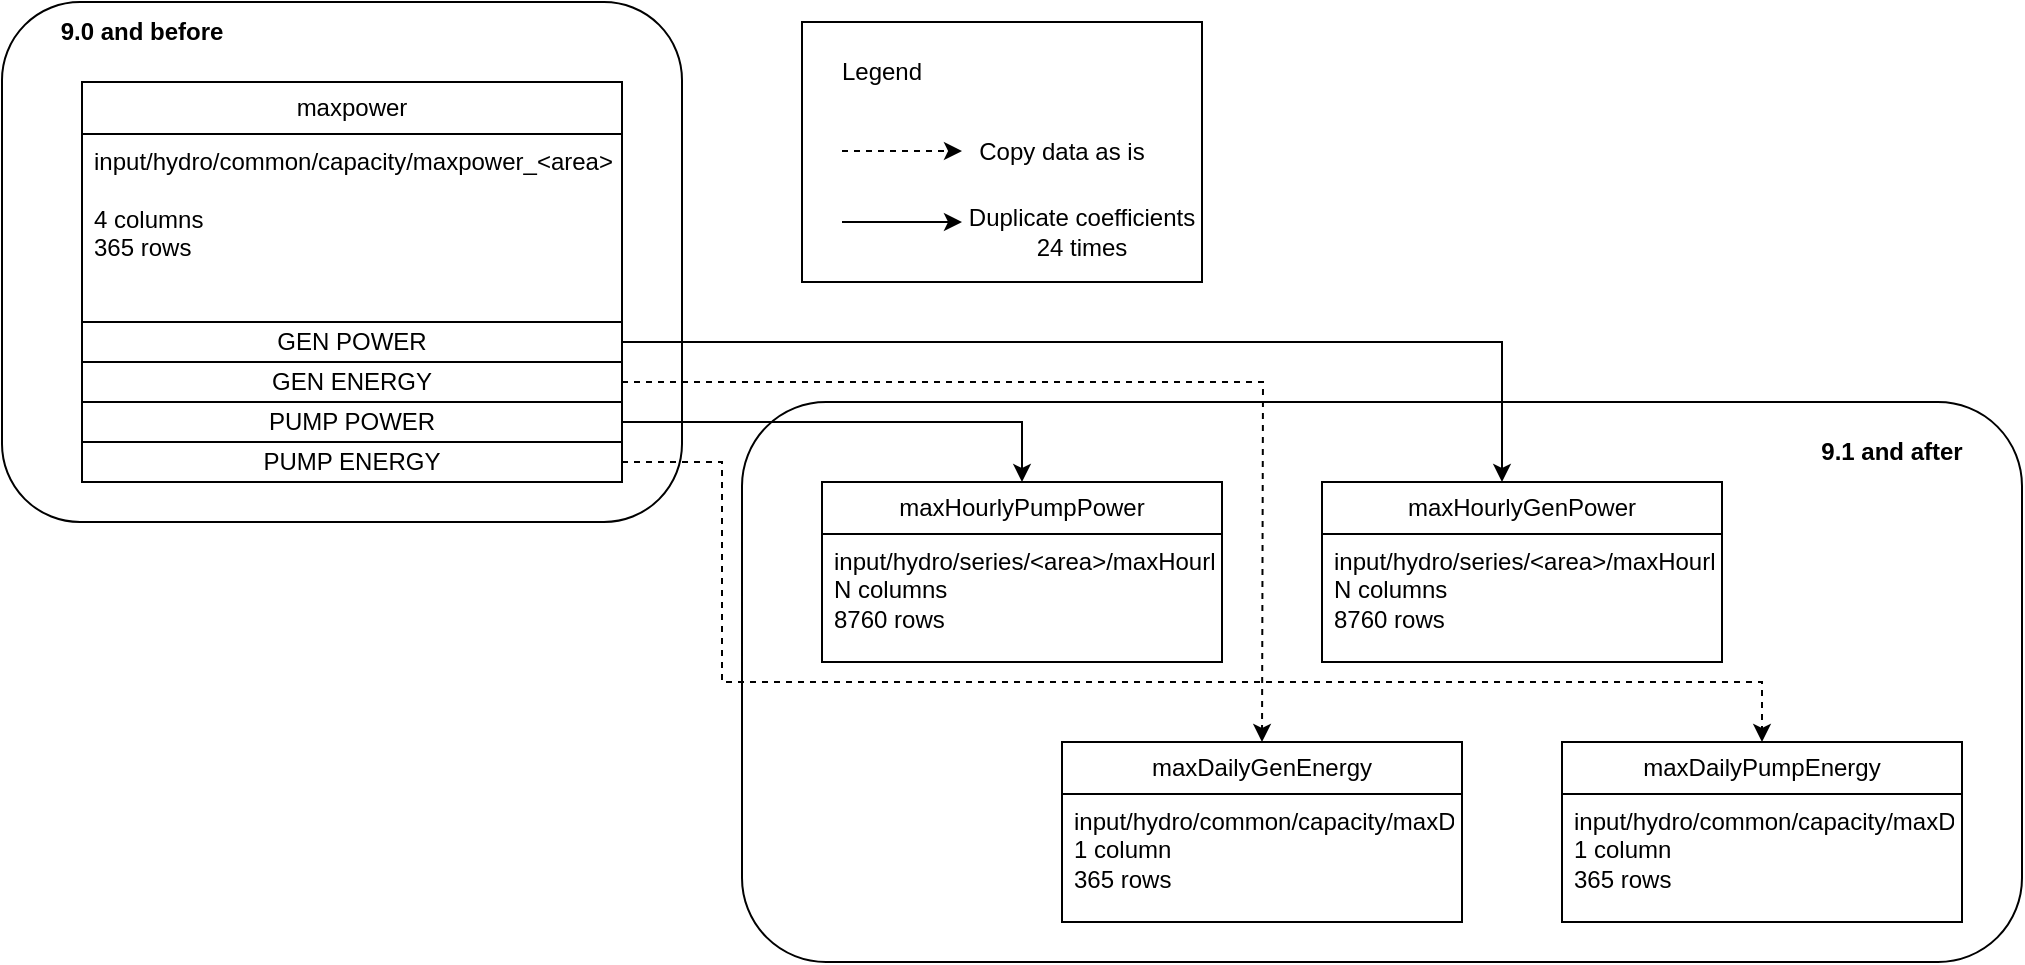 <mxfile version="24.0.4" type="device">
  <diagram name="Page-1" id="Kyvzz6OrJYYe4iwYSb0X">
    <mxGraphModel dx="1194" dy="792" grid="1" gridSize="10" guides="1" tooltips="1" connect="1" arrows="1" fold="1" page="1" pageScale="1" pageWidth="827" pageHeight="1169" math="0" shadow="0">
      <root>
        <mxCell id="0" />
        <mxCell id="1" parent="0" />
        <mxCell id="lWOmYwpAASeuPBXCEZz9-40" value="" style="rounded=1;whiteSpace=wrap;html=1;" vertex="1" parent="1">
          <mxGeometry x="400" y="530" width="640" height="280" as="geometry" />
        </mxCell>
        <mxCell id="lWOmYwpAASeuPBXCEZz9-38" value="" style="rounded=1;whiteSpace=wrap;html=1;" vertex="1" parent="1">
          <mxGeometry x="30" y="330" width="340" height="260" as="geometry" />
        </mxCell>
        <mxCell id="lWOmYwpAASeuPBXCEZz9-36" value="" style="html=1;whiteSpace=wrap;" vertex="1" parent="1">
          <mxGeometry x="430" y="340" width="200" height="130" as="geometry" />
        </mxCell>
        <mxCell id="lWOmYwpAASeuPBXCEZz9-2" value="maxpower" style="swimlane;fontStyle=0;childLayout=stackLayout;horizontal=1;startSize=26;fillColor=none;horizontalStack=0;resizeParent=1;resizeParentMax=0;resizeLast=0;collapsible=1;marginBottom=0;whiteSpace=wrap;html=1;" vertex="1" parent="1">
          <mxGeometry x="70" y="370" width="270" height="200" as="geometry" />
        </mxCell>
        <mxCell id="lWOmYwpAASeuPBXCEZz9-3" value="&lt;div&gt;input/hydro/common/capacity/maxpower_&amp;lt;area&amp;gt;.txt&lt;/div&gt;&lt;div&gt;&lt;br&gt;&lt;/div&gt;&lt;div&gt;4 columns&lt;br&gt;&lt;/div&gt;&lt;div&gt;365 rows&lt;br&gt;&lt;/div&gt;" style="text;strokeColor=none;fillColor=none;align=left;verticalAlign=top;spacingLeft=4;spacingRight=4;overflow=hidden;rotatable=0;points=[[0,0.5],[1,0.5]];portConstraint=eastwest;whiteSpace=wrap;html=1;" vertex="1" parent="lWOmYwpAASeuPBXCEZz9-2">
          <mxGeometry y="26" width="270" height="94" as="geometry" />
        </mxCell>
        <mxCell id="lWOmYwpAASeuPBXCEZz9-9" value="GEN POWER" style="rounded=0;whiteSpace=wrap;html=1;" vertex="1" parent="lWOmYwpAASeuPBXCEZz9-2">
          <mxGeometry y="120" width="270" height="20" as="geometry" />
        </mxCell>
        <mxCell id="lWOmYwpAASeuPBXCEZz9-23" style="edgeStyle=orthogonalEdgeStyle;rounded=0;orthogonalLoop=1;jettySize=auto;html=1;exitX=1;exitY=0.5;exitDx=0;exitDy=0;dashed=1;" edge="1" parent="lWOmYwpAASeuPBXCEZz9-2" source="lWOmYwpAASeuPBXCEZz9-8">
          <mxGeometry relative="1" as="geometry">
            <mxPoint x="590" y="330" as="targetPoint" />
          </mxGeometry>
        </mxCell>
        <mxCell id="lWOmYwpAASeuPBXCEZz9-8" value="GEN ENERGY" style="rounded=0;whiteSpace=wrap;html=1;" vertex="1" parent="lWOmYwpAASeuPBXCEZz9-2">
          <mxGeometry y="140" width="270" height="20" as="geometry" />
        </mxCell>
        <mxCell id="lWOmYwpAASeuPBXCEZz9-7" value="PUMP POWER" style="rounded=0;whiteSpace=wrap;html=1;" vertex="1" parent="lWOmYwpAASeuPBXCEZz9-2">
          <mxGeometry y="160" width="270" height="20" as="geometry" />
        </mxCell>
        <mxCell id="lWOmYwpAASeuPBXCEZz9-6" value="PUMP ENERGY" style="rounded=0;whiteSpace=wrap;html=1;" vertex="1" parent="lWOmYwpAASeuPBXCEZz9-2">
          <mxGeometry y="180" width="270" height="20" as="geometry" />
        </mxCell>
        <mxCell id="lWOmYwpAASeuPBXCEZz9-12" style="edgeStyle=orthogonalEdgeStyle;rounded=0;orthogonalLoop=1;jettySize=auto;html=1;exitX=1;exitY=0.5;exitDx=0;exitDy=0;entryX=0.5;entryY=0;entryDx=0;entryDy=0;" edge="1" parent="1" source="lWOmYwpAASeuPBXCEZz9-7" target="lWOmYwpAASeuPBXCEZz9-21">
          <mxGeometry relative="1" as="geometry">
            <mxPoint x="540" y="560" as="targetPoint" />
          </mxGeometry>
        </mxCell>
        <mxCell id="lWOmYwpAASeuPBXCEZz9-11" style="edgeStyle=orthogonalEdgeStyle;rounded=0;orthogonalLoop=1;jettySize=auto;html=1;exitX=1;exitY=0.5;exitDx=0;exitDy=0;entryX=0.5;entryY=0;entryDx=0;entryDy=0;" edge="1" parent="1" source="lWOmYwpAASeuPBXCEZz9-9">
          <mxGeometry relative="1" as="geometry">
            <mxPoint x="780" y="570" as="targetPoint" />
            <Array as="points">
              <mxPoint x="780" y="500" />
            </Array>
          </mxGeometry>
        </mxCell>
        <mxCell id="lWOmYwpAASeuPBXCEZz9-21" value="maxHourlyPumpPower" style="swimlane;fontStyle=0;childLayout=stackLayout;horizontal=1;startSize=26;fillColor=none;horizontalStack=0;resizeParent=1;resizeParentMax=0;resizeLast=0;collapsible=1;marginBottom=0;whiteSpace=wrap;html=1;" vertex="1" parent="1">
          <mxGeometry x="440" y="570" width="200" height="90" as="geometry" />
        </mxCell>
        <mxCell id="lWOmYwpAASeuPBXCEZz9-22" value="&lt;div&gt;input/hydro/series/&amp;lt;area&amp;gt;/maxHourlyPumpPower.txt&lt;br&gt;&lt;/div&gt;&lt;div&gt;N columns&lt;/div&gt;&lt;div&gt;8760 rows&lt;br&gt;&lt;/div&gt;" style="text;strokeColor=none;fillColor=none;align=left;verticalAlign=top;spacingLeft=4;spacingRight=4;overflow=hidden;rotatable=0;points=[[0,0.5],[1,0.5]];portConstraint=eastwest;whiteSpace=wrap;html=1;" vertex="1" parent="lWOmYwpAASeuPBXCEZz9-21">
          <mxGeometry y="26" width="200" height="64" as="geometry" />
        </mxCell>
        <mxCell id="lWOmYwpAASeuPBXCEZz9-24" style="edgeStyle=orthogonalEdgeStyle;rounded=0;orthogonalLoop=1;jettySize=auto;html=1;exitX=1;exitY=0.5;exitDx=0;exitDy=0;entryX=0.5;entryY=0;entryDx=0;entryDy=0;dashed=1;" edge="1" parent="1" source="lWOmYwpAASeuPBXCEZz9-6">
          <mxGeometry relative="1" as="geometry">
            <mxPoint x="910" y="700" as="targetPoint" />
            <Array as="points">
              <mxPoint x="390" y="560" />
              <mxPoint x="390" y="670" />
              <mxPoint x="910" y="670" />
            </Array>
          </mxGeometry>
        </mxCell>
        <mxCell id="lWOmYwpAASeuPBXCEZz9-28" value="" style="endArrow=classic;html=1;rounded=0;dashed=1;" edge="1" parent="1">
          <mxGeometry width="50" height="50" relative="1" as="geometry">
            <mxPoint x="450" y="404.5" as="sourcePoint" />
            <mxPoint x="510" y="404.5" as="targetPoint" />
          </mxGeometry>
        </mxCell>
        <mxCell id="lWOmYwpAASeuPBXCEZz9-29" value="Copy data as is" style="text;html=1;align=center;verticalAlign=middle;whiteSpace=wrap;rounded=0;" vertex="1" parent="1">
          <mxGeometry x="510" y="390" width="100" height="30" as="geometry" />
        </mxCell>
        <mxCell id="lWOmYwpAASeuPBXCEZz9-30" value="" style="endArrow=classic;html=1;rounded=0;" edge="1" parent="1">
          <mxGeometry width="50" height="50" relative="1" as="geometry">
            <mxPoint x="450" y="440" as="sourcePoint" />
            <mxPoint x="510" y="440" as="targetPoint" />
          </mxGeometry>
        </mxCell>
        <mxCell id="lWOmYwpAASeuPBXCEZz9-31" value="Duplicate coefficients 24 times" style="text;html=1;align=center;verticalAlign=middle;whiteSpace=wrap;rounded=0;" vertex="1" parent="1">
          <mxGeometry x="510" y="430" width="120" height="30" as="geometry" />
        </mxCell>
        <mxCell id="lWOmYwpAASeuPBXCEZz9-37" value="Legend" style="text;html=1;align=center;verticalAlign=middle;whiteSpace=wrap;rounded=0;" vertex="1" parent="1">
          <mxGeometry x="440" y="350" width="60" height="30" as="geometry" />
        </mxCell>
        <mxCell id="lWOmYwpAASeuPBXCEZz9-39" value="9.0 and before" style="text;html=1;align=center;verticalAlign=middle;whiteSpace=wrap;rounded=0;fontStyle=1" vertex="1" parent="1">
          <mxGeometry x="50" y="330" width="100" height="30" as="geometry" />
        </mxCell>
        <mxCell id="lWOmYwpAASeuPBXCEZz9-43" value="9.1 and after" style="text;html=1;align=center;verticalAlign=middle;whiteSpace=wrap;rounded=0;fontStyle=1" vertex="1" parent="1">
          <mxGeometry x="930" y="540" width="90" height="30" as="geometry" />
        </mxCell>
        <mxCell id="lWOmYwpAASeuPBXCEZz9-44" value="maxDailyGenEnergy" style="swimlane;fontStyle=0;childLayout=stackLayout;horizontal=1;startSize=26;fillColor=none;horizontalStack=0;resizeParent=1;resizeParentMax=0;resizeLast=0;collapsible=1;marginBottom=0;whiteSpace=wrap;html=1;" vertex="1" parent="1">
          <mxGeometry x="560" y="700" width="200" height="90" as="geometry" />
        </mxCell>
        <mxCell id="lWOmYwpAASeuPBXCEZz9-45" value="&lt;div&gt;input/hydro/common/capacity/maxDailyGenEnergy_&amp;lt;area&amp;gt;.txt&lt;/div&gt;&lt;div&gt;1 column&lt;/div&gt;&lt;div&gt;365 rows&lt;br&gt;&lt;/div&gt;" style="text;strokeColor=none;fillColor=none;align=left;verticalAlign=top;spacingLeft=4;spacingRight=4;overflow=hidden;rotatable=0;points=[[0,0.5],[1,0.5]];portConstraint=eastwest;whiteSpace=wrap;html=1;" vertex="1" parent="lWOmYwpAASeuPBXCEZz9-44">
          <mxGeometry y="26" width="200" height="64" as="geometry" />
        </mxCell>
        <mxCell id="lWOmYwpAASeuPBXCEZz9-46" value="maxDailyPumpEnergy" style="swimlane;fontStyle=0;childLayout=stackLayout;horizontal=1;startSize=26;fillColor=none;horizontalStack=0;resizeParent=1;resizeParentMax=0;resizeLast=0;collapsible=1;marginBottom=0;whiteSpace=wrap;html=1;" vertex="1" parent="1">
          <mxGeometry x="810" y="700" width="200" height="90" as="geometry" />
        </mxCell>
        <mxCell id="lWOmYwpAASeuPBXCEZz9-47" value="&lt;div&gt;input/hydro/common/capacity/maxDailyPumpEnergy_&amp;lt;area&amp;gt;.txt&lt;/div&gt;&lt;div&gt;1 column&lt;/div&gt;&lt;div&gt;365 rows&lt;br&gt;&lt;/div&gt;" style="text;strokeColor=none;fillColor=none;align=left;verticalAlign=top;spacingLeft=4;spacingRight=4;overflow=hidden;rotatable=0;points=[[0,0.5],[1,0.5]];portConstraint=eastwest;whiteSpace=wrap;html=1;" vertex="1" parent="lWOmYwpAASeuPBXCEZz9-46">
          <mxGeometry y="26" width="200" height="64" as="geometry" />
        </mxCell>
        <mxCell id="lWOmYwpAASeuPBXCEZz9-48" value="maxHourlyGenPower" style="swimlane;fontStyle=0;childLayout=stackLayout;horizontal=1;startSize=26;fillColor=none;horizontalStack=0;resizeParent=1;resizeParentMax=0;resizeLast=0;collapsible=1;marginBottom=0;whiteSpace=wrap;html=1;" vertex="1" parent="1">
          <mxGeometry x="690" y="570" width="200" height="90" as="geometry" />
        </mxCell>
        <mxCell id="lWOmYwpAASeuPBXCEZz9-49" value="&lt;div&gt;input/hydro/series/&amp;lt;area&amp;gt;/maxHourlyGenPower.txt&lt;br&gt;&lt;/div&gt;&lt;div&gt;N columns&lt;/div&gt;&lt;div&gt;8760 rows&lt;br&gt;&lt;/div&gt;" style="text;strokeColor=none;fillColor=none;align=left;verticalAlign=top;spacingLeft=4;spacingRight=4;overflow=hidden;rotatable=0;points=[[0,0.5],[1,0.5]];portConstraint=eastwest;whiteSpace=wrap;html=1;" vertex="1" parent="lWOmYwpAASeuPBXCEZz9-48">
          <mxGeometry y="26" width="200" height="64" as="geometry" />
        </mxCell>
      </root>
    </mxGraphModel>
  </diagram>
</mxfile>

